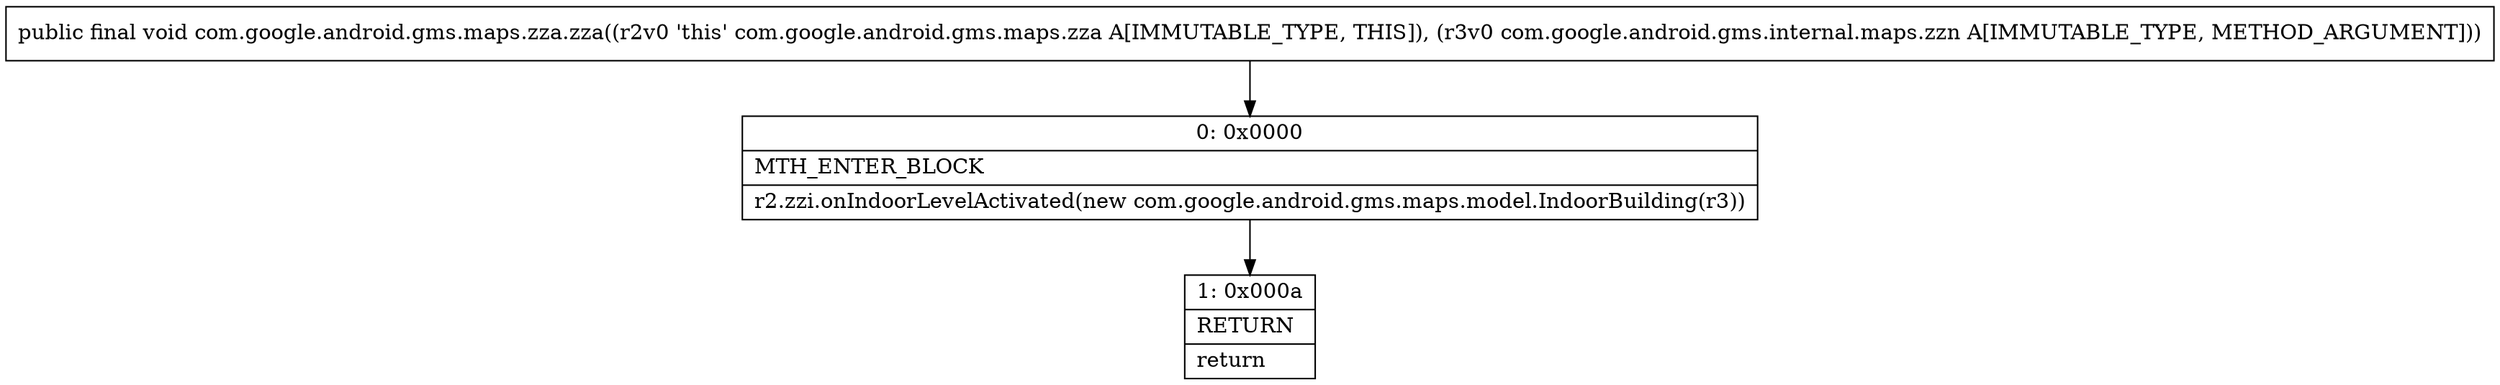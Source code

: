 digraph "CFG forcom.google.android.gms.maps.zza.zza(Lcom\/google\/android\/gms\/internal\/maps\/zzn;)V" {
Node_0 [shape=record,label="{0\:\ 0x0000|MTH_ENTER_BLOCK\l|r2.zzi.onIndoorLevelActivated(new com.google.android.gms.maps.model.IndoorBuilding(r3))\l}"];
Node_1 [shape=record,label="{1\:\ 0x000a|RETURN\l|return\l}"];
MethodNode[shape=record,label="{public final void com.google.android.gms.maps.zza.zza((r2v0 'this' com.google.android.gms.maps.zza A[IMMUTABLE_TYPE, THIS]), (r3v0 com.google.android.gms.internal.maps.zzn A[IMMUTABLE_TYPE, METHOD_ARGUMENT])) }"];
MethodNode -> Node_0;
Node_0 -> Node_1;
}

